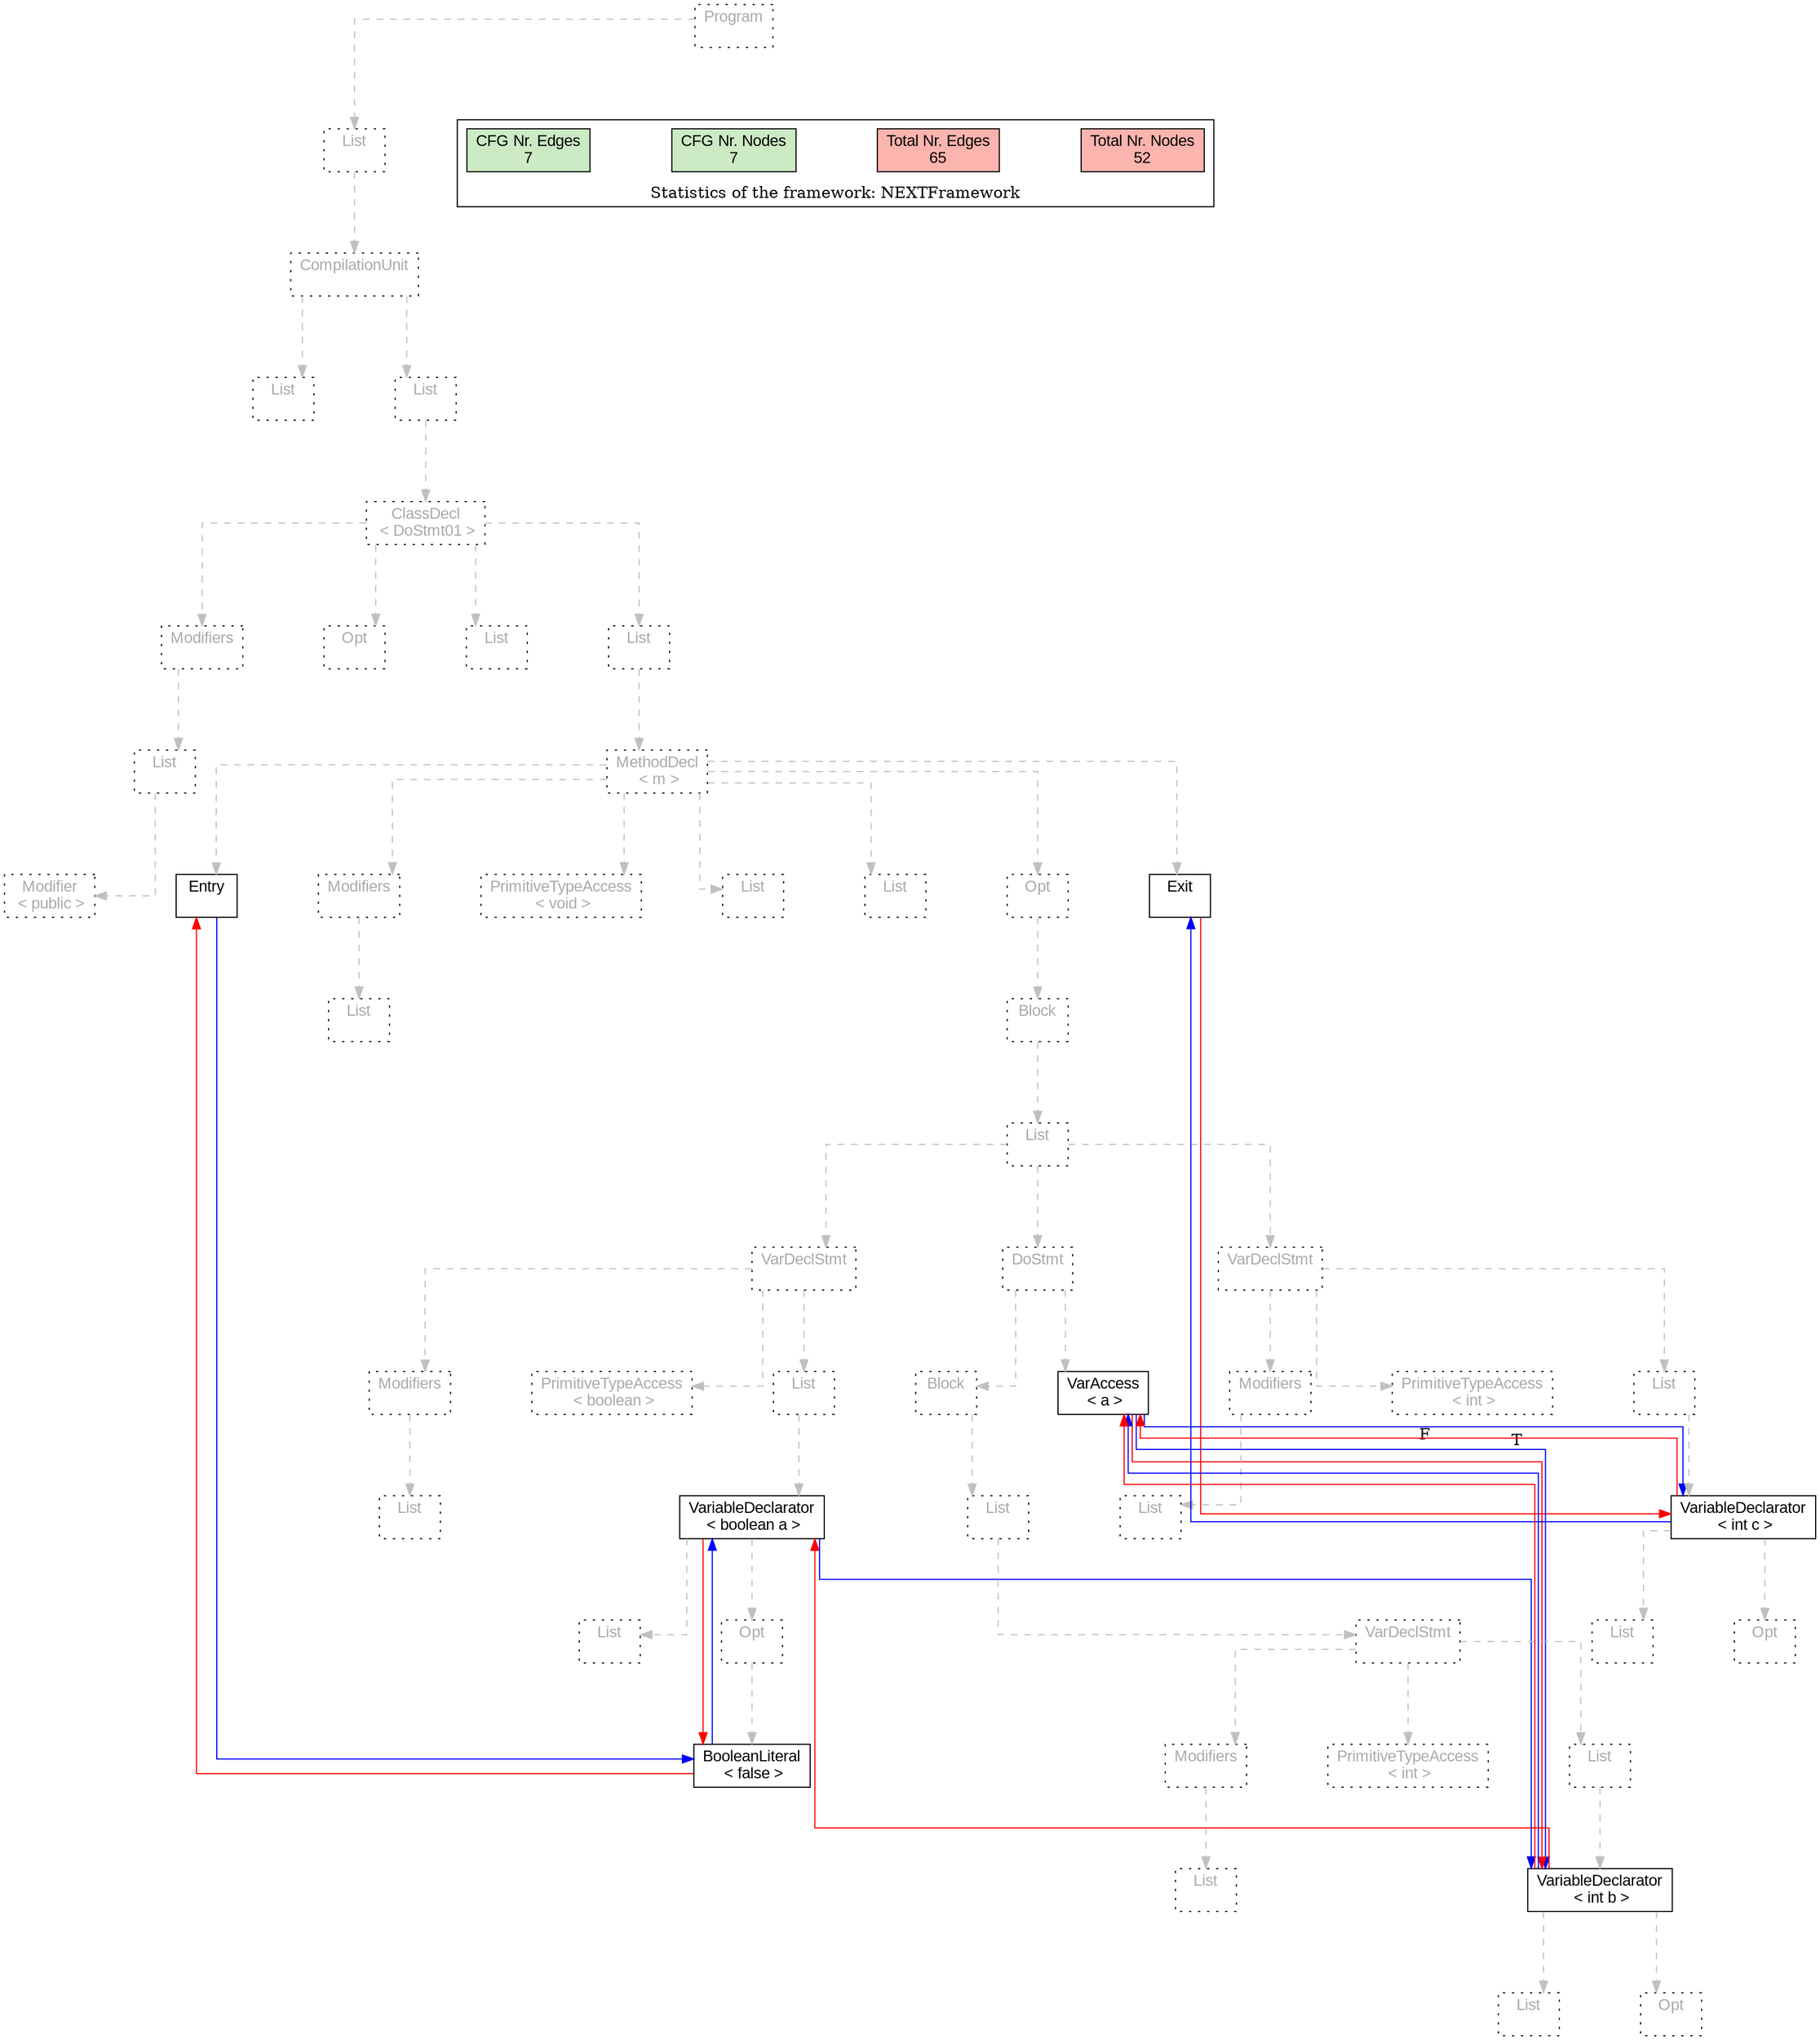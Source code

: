 digraph G {
graph [splines=ortho, nodesep="1", ranksep="1"]
node [shape=rect, fontname=Arial];
{ rank = same; "Program[0]"}
{ rank = same; "List[1]"}
{ rank = same; "CompilationUnit[2]"}
{ rank = same; "List[3]"; "List[4]"}
{ rank = same; "ClassDecl[5]"}
{ rank = same; "Modifiers[6]"; "Opt[9]"; "List[10]"; "List[11]"}
{ rank = same; "List[7]"; "MethodDecl[12]"}
{ rank = same; "Modifier[8]"; "Entry[13]"; "Modifiers[14]"; "PrimitiveTypeAccess[16]"; "List[17]"; "List[18]"; "Opt[19]"; "Exit[20]"}
{ rank = same; "List[15]"; "Block[20]"}
{ rank = same; "List[21]"}
{ rank = same; "VarDeclStmt[22]"; "DoStmt[31]"; "VarDeclStmt[43]"}
{ rank = same; "Modifiers[23]"; "PrimitiveTypeAccess[25]"; "List[26]"; "Block[32]"; "VarAccess[42]"; "Modifiers[44]"; "PrimitiveTypeAccess[46]"; "List[47]"}
{ rank = same; "List[24]"; "VariableDeclarator[27]"; "List[33]"; "List[45]"; "VariableDeclarator[48]"}
{ rank = same; "List[28]"; "Opt[29]"; "VarDeclStmt[34]"; "List[49]"; "Opt[50]"}
{ rank = same; "BooleanLiteral[30]"; "Modifiers[35]"; "PrimitiveTypeAccess[37]"; "List[38]"}
{ rank = same; "List[36]"; "VariableDeclarator[39]"}
{ rank = same; "List[40]"; "Opt[41]"}
"Program[0]" [label="Program\n ", style= dotted   fillcolor="#eeeeee" fontcolor="#aaaaaa"  ]
"List[1]" [label="List\n ", style= dotted   fillcolor="#eeeeee" fontcolor="#aaaaaa"  ]
"CompilationUnit[2]" [label="CompilationUnit\n ", style= dotted   fillcolor="#eeeeee" fontcolor="#aaaaaa"  ]
"List[3]" [label="List\n ", style= dotted   fillcolor="#eeeeee" fontcolor="#aaaaaa"  ]
"List[4]" [label="List\n ", style= dotted   fillcolor="#eeeeee" fontcolor="#aaaaaa"  ]
"ClassDecl[5]" [label="ClassDecl\n < DoStmt01 >", style= dotted   fillcolor="#eeeeee" fontcolor="#aaaaaa"  ]
"Modifiers[6]" [label="Modifiers\n ", style= dotted   fillcolor="#eeeeee" fontcolor="#aaaaaa"  ]
"List[7]" [label="List\n ", style= dotted   fillcolor="#eeeeee" fontcolor="#aaaaaa"  ]
"Modifier[8]" [label="Modifier\n < public >", style= dotted   fillcolor="#eeeeee" fontcolor="#aaaaaa"  ]
"Opt[9]" [label="Opt\n ", style= dotted   fillcolor="#eeeeee" fontcolor="#aaaaaa"  ]
"List[10]" [label="List\n ", style= dotted   fillcolor="#eeeeee" fontcolor="#aaaaaa"  ]
"List[11]" [label="List\n ", style= dotted   fillcolor="#eeeeee" fontcolor="#aaaaaa"  ]
"MethodDecl[12]" [label="MethodDecl\n < m >", style= dotted   fillcolor="#eeeeee" fontcolor="#aaaaaa"  ]
"Entry[13]" [label="Entry\n ", fillcolor=white   style=filled  ]
"Modifiers[14]" [label="Modifiers\n ", style= dotted   fillcolor="#eeeeee" fontcolor="#aaaaaa"  ]
"List[15]" [label="List\n ", style= dotted   fillcolor="#eeeeee" fontcolor="#aaaaaa"  ]
"PrimitiveTypeAccess[16]" [label="PrimitiveTypeAccess\n < void >", style= dotted   fillcolor="#eeeeee" fontcolor="#aaaaaa"  ]
"List[17]" [label="List\n ", style= dotted   fillcolor="#eeeeee" fontcolor="#aaaaaa"  ]
"List[18]" [label="List\n ", style= dotted   fillcolor="#eeeeee" fontcolor="#aaaaaa"  ]
"Opt[19]" [label="Opt\n ", style= dotted   fillcolor="#eeeeee" fontcolor="#aaaaaa"  ]
"Block[20]" [label="Block\n ", style= dotted   fillcolor="#eeeeee" fontcolor="#aaaaaa"  ]
"List[21]" [label="List\n ", style= dotted   fillcolor="#eeeeee" fontcolor="#aaaaaa"  ]
"VarDeclStmt[22]" [label="VarDeclStmt\n ", style= dotted   fillcolor="#eeeeee" fontcolor="#aaaaaa"  ]
"Modifiers[23]" [label="Modifiers\n ", style= dotted   fillcolor="#eeeeee" fontcolor="#aaaaaa"  ]
"List[24]" [label="List\n ", style= dotted   fillcolor="#eeeeee" fontcolor="#aaaaaa"  ]
"PrimitiveTypeAccess[25]" [label="PrimitiveTypeAccess\n < boolean >", style= dotted   fillcolor="#eeeeee" fontcolor="#aaaaaa"  ]
"List[26]" [label="List\n ", style= dotted   fillcolor="#eeeeee" fontcolor="#aaaaaa"  ]
"VariableDeclarator[27]" [label="VariableDeclarator\n < boolean a >", fillcolor=white   style=filled  ]
"List[28]" [label="List\n ", style= dotted   fillcolor="#eeeeee" fontcolor="#aaaaaa"  ]
"Opt[29]" [label="Opt\n ", style= dotted   fillcolor="#eeeeee" fontcolor="#aaaaaa"  ]
"BooleanLiteral[30]" [label="BooleanLiteral\n < false >", fillcolor=white   style=filled  ]
"DoStmt[31]" [label="DoStmt\n ", style= dotted   fillcolor="#eeeeee" fontcolor="#aaaaaa"  ]
"Block[32]" [label="Block\n ", style= dotted   fillcolor="#eeeeee" fontcolor="#aaaaaa"  ]
"List[33]" [label="List\n ", style= dotted   fillcolor="#eeeeee" fontcolor="#aaaaaa"  ]
"VarDeclStmt[34]" [label="VarDeclStmt\n ", style= dotted   fillcolor="#eeeeee" fontcolor="#aaaaaa"  ]
"Modifiers[35]" [label="Modifiers\n ", style= dotted   fillcolor="#eeeeee" fontcolor="#aaaaaa"  ]
"List[36]" [label="List\n ", style= dotted   fillcolor="#eeeeee" fontcolor="#aaaaaa"  ]
"PrimitiveTypeAccess[37]" [label="PrimitiveTypeAccess\n < int >", style= dotted   fillcolor="#eeeeee" fontcolor="#aaaaaa"  ]
"List[38]" [label="List\n ", style= dotted   fillcolor="#eeeeee" fontcolor="#aaaaaa"  ]
"VariableDeclarator[39]" [label="VariableDeclarator\n < int b >", fillcolor=white   style=filled  ]
"List[40]" [label="List\n ", style= dotted   fillcolor="#eeeeee" fontcolor="#aaaaaa"  ]
"Opt[41]" [label="Opt\n ", style= dotted   fillcolor="#eeeeee" fontcolor="#aaaaaa"  ]
"VarAccess[42]" [label="VarAccess\n < a >", fillcolor=white   style=filled  ]
"VarDeclStmt[43]" [label="VarDeclStmt\n ", style= dotted   fillcolor="#eeeeee" fontcolor="#aaaaaa"  ]
"Modifiers[44]" [label="Modifiers\n ", style= dotted   fillcolor="#eeeeee" fontcolor="#aaaaaa"  ]
"List[45]" [label="List\n ", style= dotted   fillcolor="#eeeeee" fontcolor="#aaaaaa"  ]
"PrimitiveTypeAccess[46]" [label="PrimitiveTypeAccess\n < int >", style= dotted   fillcolor="#eeeeee" fontcolor="#aaaaaa"  ]
"List[47]" [label="List\n ", style= dotted   fillcolor="#eeeeee" fontcolor="#aaaaaa"  ]
"VariableDeclarator[48]" [label="VariableDeclarator\n < int c >", fillcolor=white   style=filled  ]
"List[49]" [label="List\n ", style= dotted   fillcolor="#eeeeee" fontcolor="#aaaaaa"  ]
"Opt[50]" [label="Opt\n ", style= dotted   fillcolor="#eeeeee" fontcolor="#aaaaaa"  ]
"Exit[20]" [label="Exit\n ", fillcolor=white   style=filled  ]
"CompilationUnit[2]" -> "List[3]" [style=dashed, color=gray]
"List[7]" -> "Modifier[8]" [style=dashed, color=gray]
"Modifiers[6]" -> "List[7]" [style=dashed, color=gray]
"ClassDecl[5]" -> "Modifiers[6]" [style=dashed, color=gray]
"ClassDecl[5]" -> "Opt[9]" [style=dashed, color=gray]
"ClassDecl[5]" -> "List[10]" [style=dashed, color=gray]
"MethodDecl[12]" -> "Entry[13]" [style=dashed, color=gray]
"Modifiers[14]" -> "List[15]" [style=dashed, color=gray]
"MethodDecl[12]" -> "Modifiers[14]" [style=dashed, color=gray]
"MethodDecl[12]" -> "PrimitiveTypeAccess[16]" [style=dashed, color=gray]
"MethodDecl[12]" -> "List[17]" [style=dashed, color=gray]
"MethodDecl[12]" -> "List[18]" [style=dashed, color=gray]
"Modifiers[23]" -> "List[24]" [style=dashed, color=gray]
"VarDeclStmt[22]" -> "Modifiers[23]" [style=dashed, color=gray]
"VarDeclStmt[22]" -> "PrimitiveTypeAccess[25]" [style=dashed, color=gray]
"VariableDeclarator[27]" -> "List[28]" [style=dashed, color=gray]
"Opt[29]" -> "BooleanLiteral[30]" [style=dashed, color=gray]
"VariableDeclarator[27]" -> "Opt[29]" [style=dashed, color=gray]
"List[26]" -> "VariableDeclarator[27]" [style=dashed, color=gray]
"VarDeclStmt[22]" -> "List[26]" [style=dashed, color=gray]
"List[21]" -> "VarDeclStmt[22]" [style=dashed, color=gray]
"Modifiers[35]" -> "List[36]" [style=dashed, color=gray]
"VarDeclStmt[34]" -> "Modifiers[35]" [style=dashed, color=gray]
"VarDeclStmt[34]" -> "PrimitiveTypeAccess[37]" [style=dashed, color=gray]
"VariableDeclarator[39]" -> "List[40]" [style=dashed, color=gray]
"VariableDeclarator[39]" -> "Opt[41]" [style=dashed, color=gray]
"List[38]" -> "VariableDeclarator[39]" [style=dashed, color=gray]
"VarDeclStmt[34]" -> "List[38]" [style=dashed, color=gray]
"List[33]" -> "VarDeclStmt[34]" [style=dashed, color=gray]
"Block[32]" -> "List[33]" [style=dashed, color=gray]
"DoStmt[31]" -> "Block[32]" [style=dashed, color=gray]
"DoStmt[31]" -> "VarAccess[42]" [style=dashed, color=gray]
"List[21]" -> "DoStmt[31]" [style=dashed, color=gray]
"Modifiers[44]" -> "List[45]" [style=dashed, color=gray]
"VarDeclStmt[43]" -> "Modifiers[44]" [style=dashed, color=gray]
"VarDeclStmt[43]" -> "PrimitiveTypeAccess[46]" [style=dashed, color=gray]
"VariableDeclarator[48]" -> "List[49]" [style=dashed, color=gray]
"VariableDeclarator[48]" -> "Opt[50]" [style=dashed, color=gray]
"List[47]" -> "VariableDeclarator[48]" [style=dashed, color=gray]
"VarDeclStmt[43]" -> "List[47]" [style=dashed, color=gray]
"List[21]" -> "VarDeclStmt[43]" [style=dashed, color=gray]
"Block[20]" -> "List[21]" [style=dashed, color=gray]
"Opt[19]" -> "Block[20]" [style=dashed, color=gray]
"MethodDecl[12]" -> "Opt[19]" [style=dashed, color=gray]
"MethodDecl[12]" -> "Exit[20]" [style=dashed, color=gray]
"List[11]" -> "MethodDecl[12]" [style=dashed, color=gray]
"ClassDecl[5]" -> "List[11]" [style=dashed, color=gray]
"List[4]" -> "ClassDecl[5]" [style=dashed, color=gray]
"CompilationUnit[2]" -> "List[4]" [style=dashed, color=gray]
"List[1]" -> "CompilationUnit[2]" [style=dashed, color=gray]
"Program[0]" -> "List[1]" [style=dashed, color=gray]
"Exit[20]" -> "VariableDeclarator[48]" [color=red, constraint=false]
"VariableDeclarator[48]" -> "Exit[20]" [color=blue, constraint=false, xlabel=" "] 
"VariableDeclarator[48]" -> "VarAccess[42]" [color=red, constraint=false]
"VarAccess[42]" -> "VariableDeclarator[39]" [color=blue, constraint=false, xlabel="T "] 
"VarAccess[42]" -> "VariableDeclarator[48]" [color=blue, constraint=false, xlabel="F "] 
"VarAccess[42]" -> "VariableDeclarator[39]" [color=red, constraint=false]
"VariableDeclarator[39]" -> "VarAccess[42]" [color=blue, constraint=false, xlabel=" "] 
"VariableDeclarator[39]" -> "VariableDeclarator[27]" [color=red, constraint=false]
"VariableDeclarator[39]" -> "VarAccess[42]" [color=red, constraint=false]
"VariableDeclarator[27]" -> "VariableDeclarator[39]" [color=blue, constraint=false, xlabel=" "] 
"VariableDeclarator[27]" -> "BooleanLiteral[30]" [color=red, constraint=false]
"BooleanLiteral[30]" -> "VariableDeclarator[27]" [color=blue, constraint=false, xlabel=" "] 
"BooleanLiteral[30]" -> "Entry[13]" [color=red, constraint=false]
"Entry[13]" -> "BooleanLiteral[30]" [color=blue, constraint=false, xlabel=" "] 
"List[3]" -> "List[4]" [style=invis]
"Modifiers[6]" -> "Opt[9]" -> "List[10]" -> "List[11]" [style=invis]
"Entry[13]" -> "Modifiers[14]" -> "PrimitiveTypeAccess[16]" -> "List[17]" -> "List[18]" -> "Opt[19]" -> "Exit[20]" [style=invis]
"VarDeclStmt[22]" -> "DoStmt[31]" -> "VarDeclStmt[43]" [style=invis]
"Modifiers[23]" -> "PrimitiveTypeAccess[25]" -> "List[26]" [style=invis]
"List[28]" -> "Opt[29]" [style=invis]
"Block[32]" -> "VarAccess[42]" [style=invis]
"Modifiers[35]" -> "PrimitiveTypeAccess[37]" -> "List[38]" [style=invis]
"List[40]" -> "Opt[41]" [style=invis]
"Modifiers[44]" -> "PrimitiveTypeAccess[46]" -> "List[47]" [style=invis]
"List[49]" -> "Opt[50]" [style=invis]

subgraph cluster_legend {
{node [style=filled, fillcolor=1, colorscheme="pastel13"]
Nodes [label="Total Nr. Nodes
52", fillcolor=1]
Edges [label="Total Nr. Edges
65", fillcolor=1]
NodesCFG [label="CFG Nr. Nodes
7", fillcolor=3]
EdgesCFG [label="CFG Nr. Edges
7", fillcolor=3]
Nodes-> "Program[0]" -> NodesCFG  [style="invis"]
Edges -> "Program[0]" ->EdgesCFG [style="invis"]}
label = "Statistics of the framework: NEXTFramework"
style="solid"
ranksep=0.05
nodesep=0.01
labelloc = b
len=2
}}